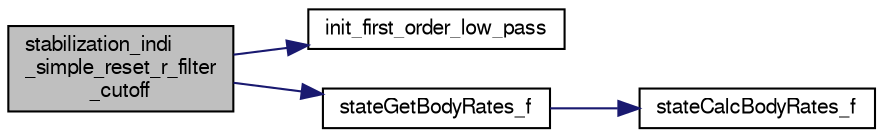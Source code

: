 digraph "stabilization_indi_simple_reset_r_filter_cutoff"
{
  edge [fontname="FreeSans",fontsize="10",labelfontname="FreeSans",labelfontsize="10"];
  node [fontname="FreeSans",fontsize="10",shape=record];
  rankdir="LR";
  Node1 [label="stabilization_indi\l_simple_reset_r_filter\l_cutoff",height=0.2,width=0.4,color="black", fillcolor="grey75", style="filled", fontcolor="black"];
  Node1 -> Node2 [color="midnightblue",fontsize="10",style="solid",fontname="FreeSans"];
  Node2 [label="init_first_order_low_pass",height=0.2,width=0.4,color="black", fillcolor="white", style="filled",URL="$low__pass__filter_8h.html#aa83e19c99f2ac6261e3e0e21fc246d1c",tooltip="Init first order low pass filter. "];
  Node1 -> Node3 [color="midnightblue",fontsize="10",style="solid",fontname="FreeSans"];
  Node3 [label="stateGetBodyRates_f",height=0.2,width=0.4,color="black", fillcolor="white", style="filled",URL="$group__state__rate.html#ga086f10e8804f8e95ace9a2b1cd26a66c",tooltip="Get vehicle body angular rate (float). "];
  Node3 -> Node4 [color="midnightblue",fontsize="10",style="solid",fontname="FreeSans"];
  Node4 [label="stateCalcBodyRates_f",height=0.2,width=0.4,color="black", fillcolor="white", style="filled",URL="$group__state__rate.html#ga52294469408c263566a43c4c903cb3ca"];
}
